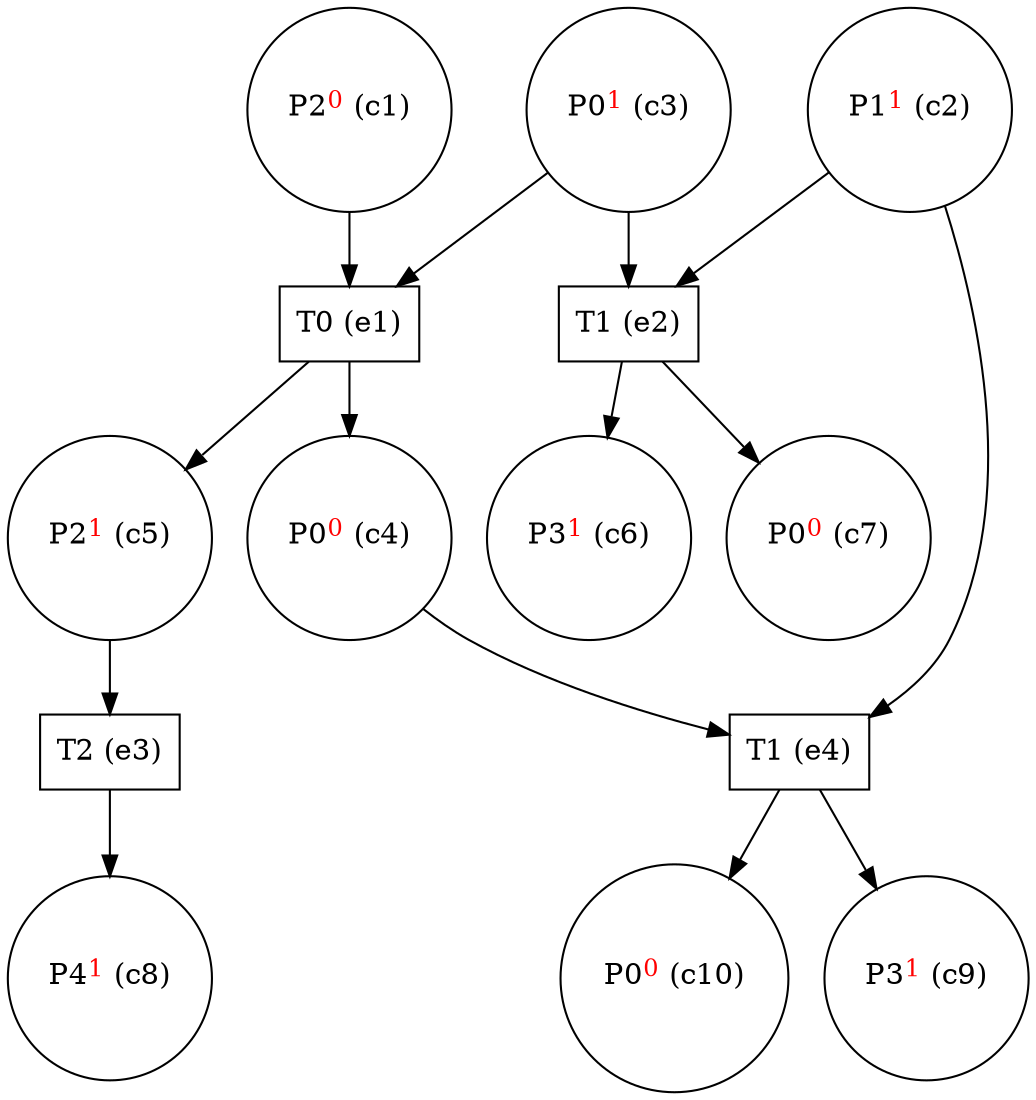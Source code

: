 digraph test {
  c1 -> e1;
  c2 -> e4;
  c2 -> e2;
  c3 -> e2;
  c3 -> e1;
  e1 -> c4;
  c4 -> e4;
  e1 -> c5;
  c5 -> e3;
  e2 -> c6;
  e2 -> c7;
  e3 -> c8;
  e4 -> c9;
  e4 -> c10;
  c1 [label= <P2<FONT COLOR="red"><SUP>0</SUP></FONT>&nbsp;(c1)> shape=circle];
  c2 [label= <P1<FONT COLOR="red"><SUP>1</SUP></FONT>&nbsp;(c2)> shape=circle];
  c3 [label= <P0<FONT COLOR="red"><SUP>1</SUP></FONT>&nbsp;(c3)> shape=circle];
  c4 [label= <P0<FONT COLOR="red"><SUP>0</SUP></FONT>&nbsp;(c4)> shape=circle];
  c5 [label= <P2<FONT COLOR="red"><SUP>1</SUP></FONT>&nbsp;(c5)> shape=circle];
  c6 [label= <P3<FONT COLOR="red"><SUP>1</SUP></FONT>&nbsp;(c6)> shape=circle];
  c7 [label= <P0<FONT COLOR="red"><SUP>0</SUP></FONT>&nbsp;(c7)> shape=circle];
  c8 [label= <P4<FONT COLOR="red"><SUP>1</SUP></FONT>&nbsp;(c8)> shape=circle];
  c9 [label= <P3<FONT COLOR="red"><SUP>1</SUP></FONT>&nbsp;(c9)> shape=circle];
  c10 [label= <P0<FONT COLOR="red"><SUP>0</SUP></FONT>&nbsp;(c10)> shape=circle];
  e1 [label="T0 (e1)" shape=box];
  e2 [label="T1 (e2)" shape=box];
  e3 [label="T2 (e3)" shape=box];
  e4 [label="T1 (e4)" shape=box];
}
